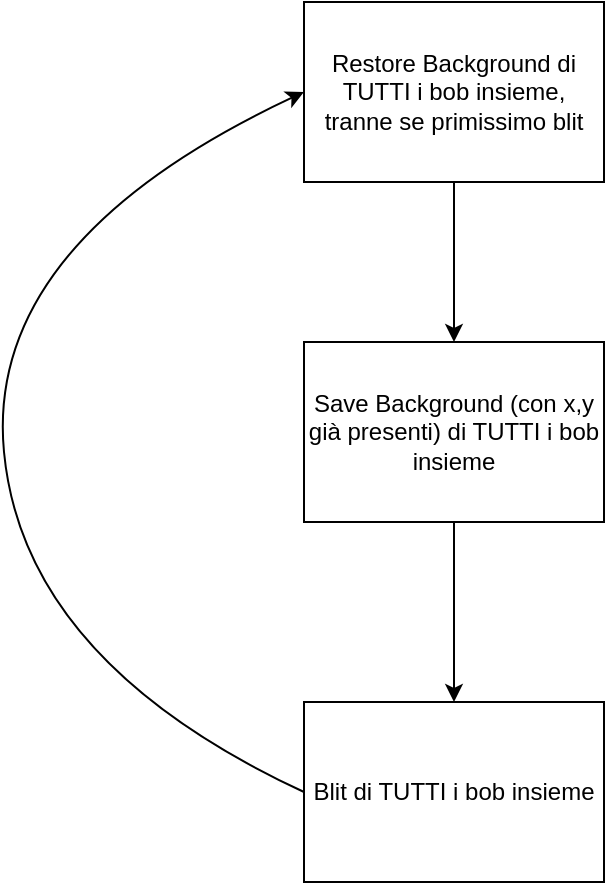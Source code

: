 <mxfile version="14.6.13" type="device"><diagram id="PDYjYKHrJcg0mU1587DH" name="Page-1"><mxGraphModel dx="1426" dy="769" grid="1" gridSize="10" guides="1" tooltips="1" connect="1" arrows="1" fold="1" page="1" pageScale="1" pageWidth="827" pageHeight="1169" math="0" shadow="0"><root><mxCell id="0"/><mxCell id="1" parent="0"/><mxCell id="byu2h8sqv4K67BwK0CkO-1" value="Restore Background di TUTTI i bob insieme, tranne se primissimo blit" style="rounded=0;whiteSpace=wrap;html=1;" vertex="1" parent="1"><mxGeometry x="280" y="90" width="150" height="90" as="geometry"/></mxCell><mxCell id="byu2h8sqv4K67BwK0CkO-2" value="Save Background (con x,y già presenti) di TUTTI i bob insieme&lt;br&gt;" style="rounded=0;whiteSpace=wrap;html=1;" vertex="1" parent="1"><mxGeometry x="280" y="260" width="150" height="90" as="geometry"/></mxCell><mxCell id="byu2h8sqv4K67BwK0CkO-3" value="Blit di TUTTI i bob insieme" style="rounded=0;whiteSpace=wrap;html=1;" vertex="1" parent="1"><mxGeometry x="280" y="440" width="150" height="90" as="geometry"/></mxCell><mxCell id="byu2h8sqv4K67BwK0CkO-4" value="" style="endArrow=classic;html=1;exitX=0.5;exitY=1;exitDx=0;exitDy=0;entryX=0.5;entryY=0;entryDx=0;entryDy=0;" edge="1" parent="1" source="byu2h8sqv4K67BwK0CkO-1" target="byu2h8sqv4K67BwK0CkO-2"><mxGeometry width="50" height="50" relative="1" as="geometry"><mxPoint x="390" y="410" as="sourcePoint"/><mxPoint x="440" y="360" as="targetPoint"/></mxGeometry></mxCell><mxCell id="byu2h8sqv4K67BwK0CkO-6" value="" style="endArrow=classic;html=1;exitX=0.5;exitY=1;exitDx=0;exitDy=0;entryX=0.5;entryY=0;entryDx=0;entryDy=0;" edge="1" parent="1" source="byu2h8sqv4K67BwK0CkO-2" target="byu2h8sqv4K67BwK0CkO-3"><mxGeometry width="50" height="50" relative="1" as="geometry"><mxPoint x="390" y="410" as="sourcePoint"/><mxPoint x="440" y="360" as="targetPoint"/></mxGeometry></mxCell><mxCell id="byu2h8sqv4K67BwK0CkO-7" value="" style="curved=1;endArrow=classic;html=1;exitX=0;exitY=0.5;exitDx=0;exitDy=0;entryX=0;entryY=0.5;entryDx=0;entryDy=0;" edge="1" parent="1" source="byu2h8sqv4K67BwK0CkO-3" target="byu2h8sqv4K67BwK0CkO-1"><mxGeometry width="50" height="50" relative="1" as="geometry"><mxPoint x="390" y="410" as="sourcePoint"/><mxPoint x="440" y="360" as="targetPoint"/><Array as="points"><mxPoint x="140" y="420"/><mxPoint x="120" y="210"/></Array></mxGeometry></mxCell></root></mxGraphModel></diagram></mxfile>